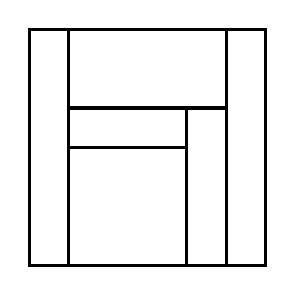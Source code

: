 \begin{tikzpicture}[very thick, scale=.5]
    \draw (0,0) rectangle (1,6);
    \draw (1,4) rectangle (5,6);
    \draw (1,3) rectangle (4,4);
    \draw (1,0) rectangle (4,3);
    \draw (4,0) rectangle (5,4);
    \draw (5,0) rectangle (6,6);
\end{tikzpicture}
